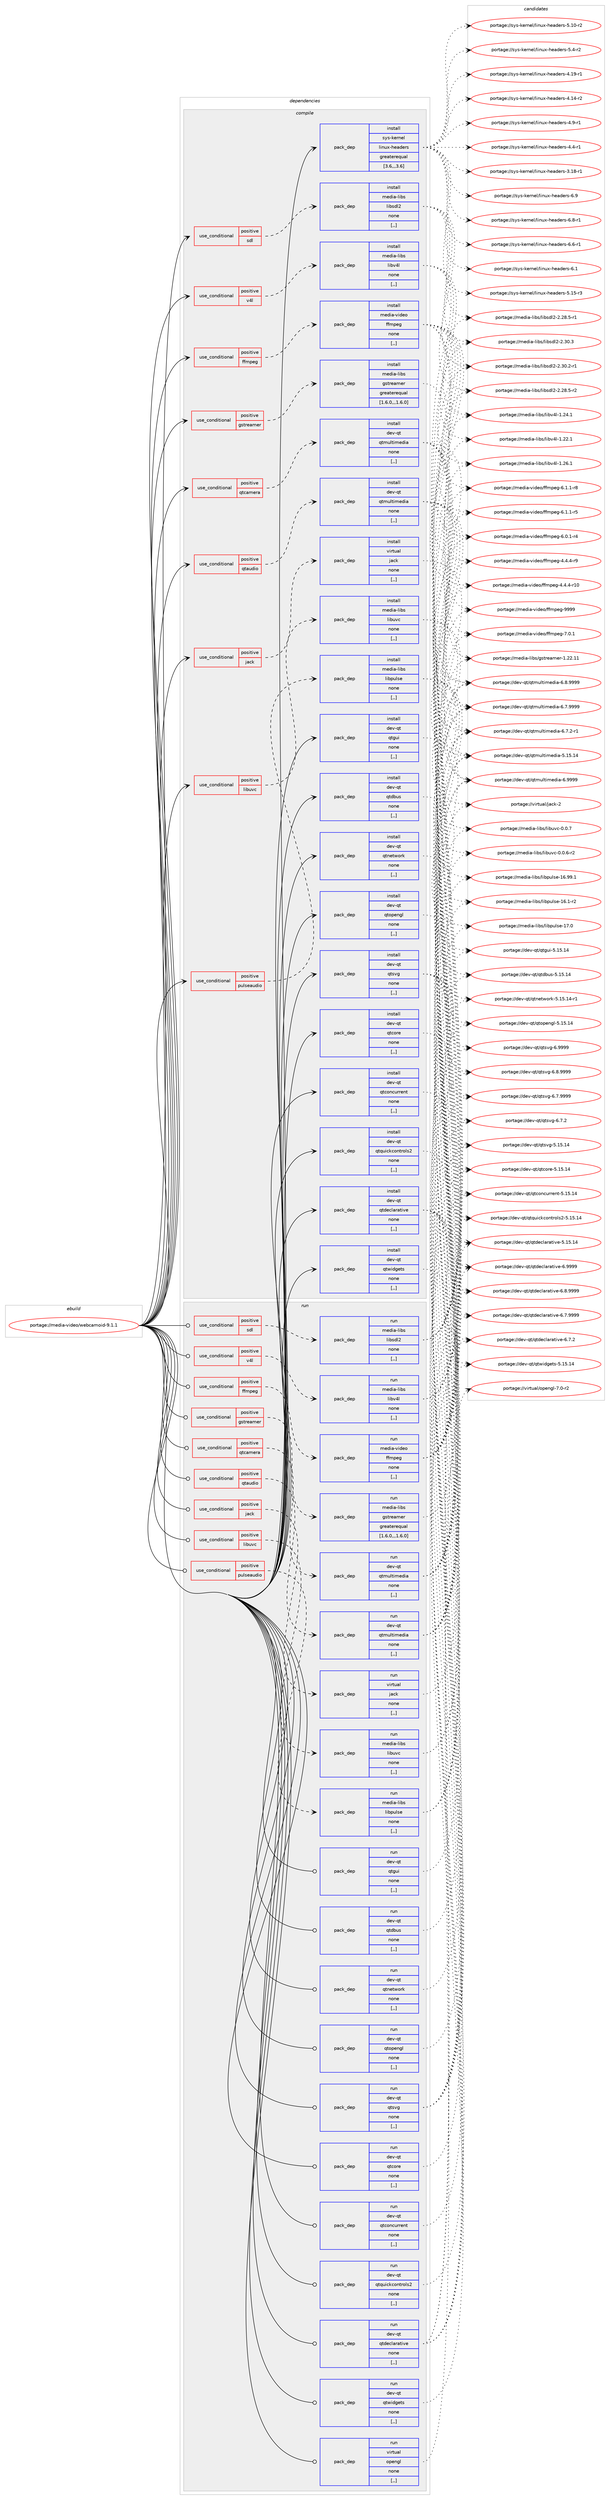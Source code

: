 digraph prolog {

# *************
# Graph options
# *************

newrank=true;
concentrate=true;
compound=true;
graph [rankdir=LR,fontname=Helvetica,fontsize=10,ranksep=1.5];#, ranksep=2.5, nodesep=0.2];
edge  [arrowhead=vee];
node  [fontname=Helvetica,fontsize=10];

# **********
# The ebuild
# **********

subgraph cluster_leftcol {
color=gray;
label=<<i>ebuild</i>>;
id [label="portage://media-video/webcamoid-9.1.1", color=red, width=4, href="../media-video/webcamoid-9.1.1.svg"];
}

# ****************
# The dependencies
# ****************

subgraph cluster_midcol {
color=gray;
label=<<i>dependencies</i>>;
subgraph cluster_compile {
fillcolor="#eeeeee";
style=filled;
label=<<i>compile</i>>;
subgraph cond86423 {
dependency335788 [label=<<TABLE BORDER="0" CELLBORDER="1" CELLSPACING="0" CELLPADDING="4"><TR><TD ROWSPAN="3" CELLPADDING="10">use_conditional</TD></TR><TR><TD>positive</TD></TR><TR><TD>ffmpeg</TD></TR></TABLE>>, shape=none, color=red];
subgraph pack246821 {
dependency335789 [label=<<TABLE BORDER="0" CELLBORDER="1" CELLSPACING="0" CELLPADDING="4" WIDTH="220"><TR><TD ROWSPAN="6" CELLPADDING="30">pack_dep</TD></TR><TR><TD WIDTH="110">install</TD></TR><TR><TD>media-video</TD></TR><TR><TD>ffmpeg</TD></TR><TR><TD>none</TD></TR><TR><TD>[,,]</TD></TR></TABLE>>, shape=none, color=blue];
}
dependency335788:e -> dependency335789:w [weight=20,style="dashed",arrowhead="vee"];
}
id:e -> dependency335788:w [weight=20,style="solid",arrowhead="vee"];
subgraph cond86424 {
dependency335790 [label=<<TABLE BORDER="0" CELLBORDER="1" CELLSPACING="0" CELLPADDING="4"><TR><TD ROWSPAN="3" CELLPADDING="10">use_conditional</TD></TR><TR><TD>positive</TD></TR><TR><TD>gstreamer</TD></TR></TABLE>>, shape=none, color=red];
subgraph pack246822 {
dependency335791 [label=<<TABLE BORDER="0" CELLBORDER="1" CELLSPACING="0" CELLPADDING="4" WIDTH="220"><TR><TD ROWSPAN="6" CELLPADDING="30">pack_dep</TD></TR><TR><TD WIDTH="110">install</TD></TR><TR><TD>media-libs</TD></TR><TR><TD>gstreamer</TD></TR><TR><TD>greaterequal</TD></TR><TR><TD>[1.6.0,,,1.6.0]</TD></TR></TABLE>>, shape=none, color=blue];
}
dependency335790:e -> dependency335791:w [weight=20,style="dashed",arrowhead="vee"];
}
id:e -> dependency335790:w [weight=20,style="solid",arrowhead="vee"];
subgraph cond86425 {
dependency335792 [label=<<TABLE BORDER="0" CELLBORDER="1" CELLSPACING="0" CELLPADDING="4"><TR><TD ROWSPAN="3" CELLPADDING="10">use_conditional</TD></TR><TR><TD>positive</TD></TR><TR><TD>jack</TD></TR></TABLE>>, shape=none, color=red];
subgraph pack246823 {
dependency335793 [label=<<TABLE BORDER="0" CELLBORDER="1" CELLSPACING="0" CELLPADDING="4" WIDTH="220"><TR><TD ROWSPAN="6" CELLPADDING="30">pack_dep</TD></TR><TR><TD WIDTH="110">install</TD></TR><TR><TD>virtual</TD></TR><TR><TD>jack</TD></TR><TR><TD>none</TD></TR><TR><TD>[,,]</TD></TR></TABLE>>, shape=none, color=blue];
}
dependency335792:e -> dependency335793:w [weight=20,style="dashed",arrowhead="vee"];
}
id:e -> dependency335792:w [weight=20,style="solid",arrowhead="vee"];
subgraph cond86426 {
dependency335794 [label=<<TABLE BORDER="0" CELLBORDER="1" CELLSPACING="0" CELLPADDING="4"><TR><TD ROWSPAN="3" CELLPADDING="10">use_conditional</TD></TR><TR><TD>positive</TD></TR><TR><TD>libuvc</TD></TR></TABLE>>, shape=none, color=red];
subgraph pack246824 {
dependency335795 [label=<<TABLE BORDER="0" CELLBORDER="1" CELLSPACING="0" CELLPADDING="4" WIDTH="220"><TR><TD ROWSPAN="6" CELLPADDING="30">pack_dep</TD></TR><TR><TD WIDTH="110">install</TD></TR><TR><TD>media-libs</TD></TR><TR><TD>libuvc</TD></TR><TR><TD>none</TD></TR><TR><TD>[,,]</TD></TR></TABLE>>, shape=none, color=blue];
}
dependency335794:e -> dependency335795:w [weight=20,style="dashed",arrowhead="vee"];
}
id:e -> dependency335794:w [weight=20,style="solid",arrowhead="vee"];
subgraph cond86427 {
dependency335796 [label=<<TABLE BORDER="0" CELLBORDER="1" CELLSPACING="0" CELLPADDING="4"><TR><TD ROWSPAN="3" CELLPADDING="10">use_conditional</TD></TR><TR><TD>positive</TD></TR><TR><TD>pulseaudio</TD></TR></TABLE>>, shape=none, color=red];
subgraph pack246825 {
dependency335797 [label=<<TABLE BORDER="0" CELLBORDER="1" CELLSPACING="0" CELLPADDING="4" WIDTH="220"><TR><TD ROWSPAN="6" CELLPADDING="30">pack_dep</TD></TR><TR><TD WIDTH="110">install</TD></TR><TR><TD>media-libs</TD></TR><TR><TD>libpulse</TD></TR><TR><TD>none</TD></TR><TR><TD>[,,]</TD></TR></TABLE>>, shape=none, color=blue];
}
dependency335796:e -> dependency335797:w [weight=20,style="dashed",arrowhead="vee"];
}
id:e -> dependency335796:w [weight=20,style="solid",arrowhead="vee"];
subgraph cond86428 {
dependency335798 [label=<<TABLE BORDER="0" CELLBORDER="1" CELLSPACING="0" CELLPADDING="4"><TR><TD ROWSPAN="3" CELLPADDING="10">use_conditional</TD></TR><TR><TD>positive</TD></TR><TR><TD>qtaudio</TD></TR></TABLE>>, shape=none, color=red];
subgraph pack246826 {
dependency335799 [label=<<TABLE BORDER="0" CELLBORDER="1" CELLSPACING="0" CELLPADDING="4" WIDTH="220"><TR><TD ROWSPAN="6" CELLPADDING="30">pack_dep</TD></TR><TR><TD WIDTH="110">install</TD></TR><TR><TD>dev-qt</TD></TR><TR><TD>qtmultimedia</TD></TR><TR><TD>none</TD></TR><TR><TD>[,,]</TD></TR></TABLE>>, shape=none, color=blue];
}
dependency335798:e -> dependency335799:w [weight=20,style="dashed",arrowhead="vee"];
}
id:e -> dependency335798:w [weight=20,style="solid",arrowhead="vee"];
subgraph cond86429 {
dependency335800 [label=<<TABLE BORDER="0" CELLBORDER="1" CELLSPACING="0" CELLPADDING="4"><TR><TD ROWSPAN="3" CELLPADDING="10">use_conditional</TD></TR><TR><TD>positive</TD></TR><TR><TD>qtcamera</TD></TR></TABLE>>, shape=none, color=red];
subgraph pack246827 {
dependency335801 [label=<<TABLE BORDER="0" CELLBORDER="1" CELLSPACING="0" CELLPADDING="4" WIDTH="220"><TR><TD ROWSPAN="6" CELLPADDING="30">pack_dep</TD></TR><TR><TD WIDTH="110">install</TD></TR><TR><TD>dev-qt</TD></TR><TR><TD>qtmultimedia</TD></TR><TR><TD>none</TD></TR><TR><TD>[,,]</TD></TR></TABLE>>, shape=none, color=blue];
}
dependency335800:e -> dependency335801:w [weight=20,style="dashed",arrowhead="vee"];
}
id:e -> dependency335800:w [weight=20,style="solid",arrowhead="vee"];
subgraph cond86430 {
dependency335802 [label=<<TABLE BORDER="0" CELLBORDER="1" CELLSPACING="0" CELLPADDING="4"><TR><TD ROWSPAN="3" CELLPADDING="10">use_conditional</TD></TR><TR><TD>positive</TD></TR><TR><TD>sdl</TD></TR></TABLE>>, shape=none, color=red];
subgraph pack246828 {
dependency335803 [label=<<TABLE BORDER="0" CELLBORDER="1" CELLSPACING="0" CELLPADDING="4" WIDTH="220"><TR><TD ROWSPAN="6" CELLPADDING="30">pack_dep</TD></TR><TR><TD WIDTH="110">install</TD></TR><TR><TD>media-libs</TD></TR><TR><TD>libsdl2</TD></TR><TR><TD>none</TD></TR><TR><TD>[,,]</TD></TR></TABLE>>, shape=none, color=blue];
}
dependency335802:e -> dependency335803:w [weight=20,style="dashed",arrowhead="vee"];
}
id:e -> dependency335802:w [weight=20,style="solid",arrowhead="vee"];
subgraph cond86431 {
dependency335804 [label=<<TABLE BORDER="0" CELLBORDER="1" CELLSPACING="0" CELLPADDING="4"><TR><TD ROWSPAN="3" CELLPADDING="10">use_conditional</TD></TR><TR><TD>positive</TD></TR><TR><TD>v4l</TD></TR></TABLE>>, shape=none, color=red];
subgraph pack246829 {
dependency335805 [label=<<TABLE BORDER="0" CELLBORDER="1" CELLSPACING="0" CELLPADDING="4" WIDTH="220"><TR><TD ROWSPAN="6" CELLPADDING="30">pack_dep</TD></TR><TR><TD WIDTH="110">install</TD></TR><TR><TD>media-libs</TD></TR><TR><TD>libv4l</TD></TR><TR><TD>none</TD></TR><TR><TD>[,,]</TD></TR></TABLE>>, shape=none, color=blue];
}
dependency335804:e -> dependency335805:w [weight=20,style="dashed",arrowhead="vee"];
}
id:e -> dependency335804:w [weight=20,style="solid",arrowhead="vee"];
subgraph pack246830 {
dependency335806 [label=<<TABLE BORDER="0" CELLBORDER="1" CELLSPACING="0" CELLPADDING="4" WIDTH="220"><TR><TD ROWSPAN="6" CELLPADDING="30">pack_dep</TD></TR><TR><TD WIDTH="110">install</TD></TR><TR><TD>dev-qt</TD></TR><TR><TD>qtconcurrent</TD></TR><TR><TD>none</TD></TR><TR><TD>[,,]</TD></TR></TABLE>>, shape=none, color=blue];
}
id:e -> dependency335806:w [weight=20,style="solid",arrowhead="vee"];
subgraph pack246831 {
dependency335807 [label=<<TABLE BORDER="0" CELLBORDER="1" CELLSPACING="0" CELLPADDING="4" WIDTH="220"><TR><TD ROWSPAN="6" CELLPADDING="30">pack_dep</TD></TR><TR><TD WIDTH="110">install</TD></TR><TR><TD>dev-qt</TD></TR><TR><TD>qtcore</TD></TR><TR><TD>none</TD></TR><TR><TD>[,,]</TD></TR></TABLE>>, shape=none, color=blue];
}
id:e -> dependency335807:w [weight=20,style="solid",arrowhead="vee"];
subgraph pack246832 {
dependency335808 [label=<<TABLE BORDER="0" CELLBORDER="1" CELLSPACING="0" CELLPADDING="4" WIDTH="220"><TR><TD ROWSPAN="6" CELLPADDING="30">pack_dep</TD></TR><TR><TD WIDTH="110">install</TD></TR><TR><TD>dev-qt</TD></TR><TR><TD>qtdbus</TD></TR><TR><TD>none</TD></TR><TR><TD>[,,]</TD></TR></TABLE>>, shape=none, color=blue];
}
id:e -> dependency335808:w [weight=20,style="solid",arrowhead="vee"];
subgraph pack246833 {
dependency335809 [label=<<TABLE BORDER="0" CELLBORDER="1" CELLSPACING="0" CELLPADDING="4" WIDTH="220"><TR><TD ROWSPAN="6" CELLPADDING="30">pack_dep</TD></TR><TR><TD WIDTH="110">install</TD></TR><TR><TD>dev-qt</TD></TR><TR><TD>qtdeclarative</TD></TR><TR><TD>none</TD></TR><TR><TD>[,,]</TD></TR></TABLE>>, shape=none, color=blue];
}
id:e -> dependency335809:w [weight=20,style="solid",arrowhead="vee"];
subgraph pack246834 {
dependency335810 [label=<<TABLE BORDER="0" CELLBORDER="1" CELLSPACING="0" CELLPADDING="4" WIDTH="220"><TR><TD ROWSPAN="6" CELLPADDING="30">pack_dep</TD></TR><TR><TD WIDTH="110">install</TD></TR><TR><TD>dev-qt</TD></TR><TR><TD>qtgui</TD></TR><TR><TD>none</TD></TR><TR><TD>[,,]</TD></TR></TABLE>>, shape=none, color=blue];
}
id:e -> dependency335810:w [weight=20,style="solid",arrowhead="vee"];
subgraph pack246835 {
dependency335811 [label=<<TABLE BORDER="0" CELLBORDER="1" CELLSPACING="0" CELLPADDING="4" WIDTH="220"><TR><TD ROWSPAN="6" CELLPADDING="30">pack_dep</TD></TR><TR><TD WIDTH="110">install</TD></TR><TR><TD>dev-qt</TD></TR><TR><TD>qtnetwork</TD></TR><TR><TD>none</TD></TR><TR><TD>[,,]</TD></TR></TABLE>>, shape=none, color=blue];
}
id:e -> dependency335811:w [weight=20,style="solid",arrowhead="vee"];
subgraph pack246836 {
dependency335812 [label=<<TABLE BORDER="0" CELLBORDER="1" CELLSPACING="0" CELLPADDING="4" WIDTH="220"><TR><TD ROWSPAN="6" CELLPADDING="30">pack_dep</TD></TR><TR><TD WIDTH="110">install</TD></TR><TR><TD>dev-qt</TD></TR><TR><TD>qtopengl</TD></TR><TR><TD>none</TD></TR><TR><TD>[,,]</TD></TR></TABLE>>, shape=none, color=blue];
}
id:e -> dependency335812:w [weight=20,style="solid",arrowhead="vee"];
subgraph pack246837 {
dependency335813 [label=<<TABLE BORDER="0" CELLBORDER="1" CELLSPACING="0" CELLPADDING="4" WIDTH="220"><TR><TD ROWSPAN="6" CELLPADDING="30">pack_dep</TD></TR><TR><TD WIDTH="110">install</TD></TR><TR><TD>dev-qt</TD></TR><TR><TD>qtquickcontrols2</TD></TR><TR><TD>none</TD></TR><TR><TD>[,,]</TD></TR></TABLE>>, shape=none, color=blue];
}
id:e -> dependency335813:w [weight=20,style="solid",arrowhead="vee"];
subgraph pack246838 {
dependency335814 [label=<<TABLE BORDER="0" CELLBORDER="1" CELLSPACING="0" CELLPADDING="4" WIDTH="220"><TR><TD ROWSPAN="6" CELLPADDING="30">pack_dep</TD></TR><TR><TD WIDTH="110">install</TD></TR><TR><TD>dev-qt</TD></TR><TR><TD>qtsvg</TD></TR><TR><TD>none</TD></TR><TR><TD>[,,]</TD></TR></TABLE>>, shape=none, color=blue];
}
id:e -> dependency335814:w [weight=20,style="solid",arrowhead="vee"];
subgraph pack246839 {
dependency335815 [label=<<TABLE BORDER="0" CELLBORDER="1" CELLSPACING="0" CELLPADDING="4" WIDTH="220"><TR><TD ROWSPAN="6" CELLPADDING="30">pack_dep</TD></TR><TR><TD WIDTH="110">install</TD></TR><TR><TD>dev-qt</TD></TR><TR><TD>qtwidgets</TD></TR><TR><TD>none</TD></TR><TR><TD>[,,]</TD></TR></TABLE>>, shape=none, color=blue];
}
id:e -> dependency335815:w [weight=20,style="solid",arrowhead="vee"];
subgraph pack246840 {
dependency335816 [label=<<TABLE BORDER="0" CELLBORDER="1" CELLSPACING="0" CELLPADDING="4" WIDTH="220"><TR><TD ROWSPAN="6" CELLPADDING="30">pack_dep</TD></TR><TR><TD WIDTH="110">install</TD></TR><TR><TD>sys-kernel</TD></TR><TR><TD>linux-headers</TD></TR><TR><TD>greaterequal</TD></TR><TR><TD>[3.6,,,3.6]</TD></TR></TABLE>>, shape=none, color=blue];
}
id:e -> dependency335816:w [weight=20,style="solid",arrowhead="vee"];
}
subgraph cluster_compileandrun {
fillcolor="#eeeeee";
style=filled;
label=<<i>compile and run</i>>;
}
subgraph cluster_run {
fillcolor="#eeeeee";
style=filled;
label=<<i>run</i>>;
subgraph cond86432 {
dependency335817 [label=<<TABLE BORDER="0" CELLBORDER="1" CELLSPACING="0" CELLPADDING="4"><TR><TD ROWSPAN="3" CELLPADDING="10">use_conditional</TD></TR><TR><TD>positive</TD></TR><TR><TD>ffmpeg</TD></TR></TABLE>>, shape=none, color=red];
subgraph pack246841 {
dependency335818 [label=<<TABLE BORDER="0" CELLBORDER="1" CELLSPACING="0" CELLPADDING="4" WIDTH="220"><TR><TD ROWSPAN="6" CELLPADDING="30">pack_dep</TD></TR><TR><TD WIDTH="110">run</TD></TR><TR><TD>media-video</TD></TR><TR><TD>ffmpeg</TD></TR><TR><TD>none</TD></TR><TR><TD>[,,]</TD></TR></TABLE>>, shape=none, color=blue];
}
dependency335817:e -> dependency335818:w [weight=20,style="dashed",arrowhead="vee"];
}
id:e -> dependency335817:w [weight=20,style="solid",arrowhead="odot"];
subgraph cond86433 {
dependency335819 [label=<<TABLE BORDER="0" CELLBORDER="1" CELLSPACING="0" CELLPADDING="4"><TR><TD ROWSPAN="3" CELLPADDING="10">use_conditional</TD></TR><TR><TD>positive</TD></TR><TR><TD>gstreamer</TD></TR></TABLE>>, shape=none, color=red];
subgraph pack246842 {
dependency335820 [label=<<TABLE BORDER="0" CELLBORDER="1" CELLSPACING="0" CELLPADDING="4" WIDTH="220"><TR><TD ROWSPAN="6" CELLPADDING="30">pack_dep</TD></TR><TR><TD WIDTH="110">run</TD></TR><TR><TD>media-libs</TD></TR><TR><TD>gstreamer</TD></TR><TR><TD>greaterequal</TD></TR><TR><TD>[1.6.0,,,1.6.0]</TD></TR></TABLE>>, shape=none, color=blue];
}
dependency335819:e -> dependency335820:w [weight=20,style="dashed",arrowhead="vee"];
}
id:e -> dependency335819:w [weight=20,style="solid",arrowhead="odot"];
subgraph cond86434 {
dependency335821 [label=<<TABLE BORDER="0" CELLBORDER="1" CELLSPACING="0" CELLPADDING="4"><TR><TD ROWSPAN="3" CELLPADDING="10">use_conditional</TD></TR><TR><TD>positive</TD></TR><TR><TD>jack</TD></TR></TABLE>>, shape=none, color=red];
subgraph pack246843 {
dependency335822 [label=<<TABLE BORDER="0" CELLBORDER="1" CELLSPACING="0" CELLPADDING="4" WIDTH="220"><TR><TD ROWSPAN="6" CELLPADDING="30">pack_dep</TD></TR><TR><TD WIDTH="110">run</TD></TR><TR><TD>virtual</TD></TR><TR><TD>jack</TD></TR><TR><TD>none</TD></TR><TR><TD>[,,]</TD></TR></TABLE>>, shape=none, color=blue];
}
dependency335821:e -> dependency335822:w [weight=20,style="dashed",arrowhead="vee"];
}
id:e -> dependency335821:w [weight=20,style="solid",arrowhead="odot"];
subgraph cond86435 {
dependency335823 [label=<<TABLE BORDER="0" CELLBORDER="1" CELLSPACING="0" CELLPADDING="4"><TR><TD ROWSPAN="3" CELLPADDING="10">use_conditional</TD></TR><TR><TD>positive</TD></TR><TR><TD>libuvc</TD></TR></TABLE>>, shape=none, color=red];
subgraph pack246844 {
dependency335824 [label=<<TABLE BORDER="0" CELLBORDER="1" CELLSPACING="0" CELLPADDING="4" WIDTH="220"><TR><TD ROWSPAN="6" CELLPADDING="30">pack_dep</TD></TR><TR><TD WIDTH="110">run</TD></TR><TR><TD>media-libs</TD></TR><TR><TD>libuvc</TD></TR><TR><TD>none</TD></TR><TR><TD>[,,]</TD></TR></TABLE>>, shape=none, color=blue];
}
dependency335823:e -> dependency335824:w [weight=20,style="dashed",arrowhead="vee"];
}
id:e -> dependency335823:w [weight=20,style="solid",arrowhead="odot"];
subgraph cond86436 {
dependency335825 [label=<<TABLE BORDER="0" CELLBORDER="1" CELLSPACING="0" CELLPADDING="4"><TR><TD ROWSPAN="3" CELLPADDING="10">use_conditional</TD></TR><TR><TD>positive</TD></TR><TR><TD>pulseaudio</TD></TR></TABLE>>, shape=none, color=red];
subgraph pack246845 {
dependency335826 [label=<<TABLE BORDER="0" CELLBORDER="1" CELLSPACING="0" CELLPADDING="4" WIDTH="220"><TR><TD ROWSPAN="6" CELLPADDING="30">pack_dep</TD></TR><TR><TD WIDTH="110">run</TD></TR><TR><TD>media-libs</TD></TR><TR><TD>libpulse</TD></TR><TR><TD>none</TD></TR><TR><TD>[,,]</TD></TR></TABLE>>, shape=none, color=blue];
}
dependency335825:e -> dependency335826:w [weight=20,style="dashed",arrowhead="vee"];
}
id:e -> dependency335825:w [weight=20,style="solid",arrowhead="odot"];
subgraph cond86437 {
dependency335827 [label=<<TABLE BORDER="0" CELLBORDER="1" CELLSPACING="0" CELLPADDING="4"><TR><TD ROWSPAN="3" CELLPADDING="10">use_conditional</TD></TR><TR><TD>positive</TD></TR><TR><TD>qtaudio</TD></TR></TABLE>>, shape=none, color=red];
subgraph pack246846 {
dependency335828 [label=<<TABLE BORDER="0" CELLBORDER="1" CELLSPACING="0" CELLPADDING="4" WIDTH="220"><TR><TD ROWSPAN="6" CELLPADDING="30">pack_dep</TD></TR><TR><TD WIDTH="110">run</TD></TR><TR><TD>dev-qt</TD></TR><TR><TD>qtmultimedia</TD></TR><TR><TD>none</TD></TR><TR><TD>[,,]</TD></TR></TABLE>>, shape=none, color=blue];
}
dependency335827:e -> dependency335828:w [weight=20,style="dashed",arrowhead="vee"];
}
id:e -> dependency335827:w [weight=20,style="solid",arrowhead="odot"];
subgraph cond86438 {
dependency335829 [label=<<TABLE BORDER="0" CELLBORDER="1" CELLSPACING="0" CELLPADDING="4"><TR><TD ROWSPAN="3" CELLPADDING="10">use_conditional</TD></TR><TR><TD>positive</TD></TR><TR><TD>qtcamera</TD></TR></TABLE>>, shape=none, color=red];
subgraph pack246847 {
dependency335830 [label=<<TABLE BORDER="0" CELLBORDER="1" CELLSPACING="0" CELLPADDING="4" WIDTH="220"><TR><TD ROWSPAN="6" CELLPADDING="30">pack_dep</TD></TR><TR><TD WIDTH="110">run</TD></TR><TR><TD>dev-qt</TD></TR><TR><TD>qtmultimedia</TD></TR><TR><TD>none</TD></TR><TR><TD>[,,]</TD></TR></TABLE>>, shape=none, color=blue];
}
dependency335829:e -> dependency335830:w [weight=20,style="dashed",arrowhead="vee"];
}
id:e -> dependency335829:w [weight=20,style="solid",arrowhead="odot"];
subgraph cond86439 {
dependency335831 [label=<<TABLE BORDER="0" CELLBORDER="1" CELLSPACING="0" CELLPADDING="4"><TR><TD ROWSPAN="3" CELLPADDING="10">use_conditional</TD></TR><TR><TD>positive</TD></TR><TR><TD>sdl</TD></TR></TABLE>>, shape=none, color=red];
subgraph pack246848 {
dependency335832 [label=<<TABLE BORDER="0" CELLBORDER="1" CELLSPACING="0" CELLPADDING="4" WIDTH="220"><TR><TD ROWSPAN="6" CELLPADDING="30">pack_dep</TD></TR><TR><TD WIDTH="110">run</TD></TR><TR><TD>media-libs</TD></TR><TR><TD>libsdl2</TD></TR><TR><TD>none</TD></TR><TR><TD>[,,]</TD></TR></TABLE>>, shape=none, color=blue];
}
dependency335831:e -> dependency335832:w [weight=20,style="dashed",arrowhead="vee"];
}
id:e -> dependency335831:w [weight=20,style="solid",arrowhead="odot"];
subgraph cond86440 {
dependency335833 [label=<<TABLE BORDER="0" CELLBORDER="1" CELLSPACING="0" CELLPADDING="4"><TR><TD ROWSPAN="3" CELLPADDING="10">use_conditional</TD></TR><TR><TD>positive</TD></TR><TR><TD>v4l</TD></TR></TABLE>>, shape=none, color=red];
subgraph pack246849 {
dependency335834 [label=<<TABLE BORDER="0" CELLBORDER="1" CELLSPACING="0" CELLPADDING="4" WIDTH="220"><TR><TD ROWSPAN="6" CELLPADDING="30">pack_dep</TD></TR><TR><TD WIDTH="110">run</TD></TR><TR><TD>media-libs</TD></TR><TR><TD>libv4l</TD></TR><TR><TD>none</TD></TR><TR><TD>[,,]</TD></TR></TABLE>>, shape=none, color=blue];
}
dependency335833:e -> dependency335834:w [weight=20,style="dashed",arrowhead="vee"];
}
id:e -> dependency335833:w [weight=20,style="solid",arrowhead="odot"];
subgraph pack246850 {
dependency335835 [label=<<TABLE BORDER="0" CELLBORDER="1" CELLSPACING="0" CELLPADDING="4" WIDTH="220"><TR><TD ROWSPAN="6" CELLPADDING="30">pack_dep</TD></TR><TR><TD WIDTH="110">run</TD></TR><TR><TD>dev-qt</TD></TR><TR><TD>qtconcurrent</TD></TR><TR><TD>none</TD></TR><TR><TD>[,,]</TD></TR></TABLE>>, shape=none, color=blue];
}
id:e -> dependency335835:w [weight=20,style="solid",arrowhead="odot"];
subgraph pack246851 {
dependency335836 [label=<<TABLE BORDER="0" CELLBORDER="1" CELLSPACING="0" CELLPADDING="4" WIDTH="220"><TR><TD ROWSPAN="6" CELLPADDING="30">pack_dep</TD></TR><TR><TD WIDTH="110">run</TD></TR><TR><TD>dev-qt</TD></TR><TR><TD>qtcore</TD></TR><TR><TD>none</TD></TR><TR><TD>[,,]</TD></TR></TABLE>>, shape=none, color=blue];
}
id:e -> dependency335836:w [weight=20,style="solid",arrowhead="odot"];
subgraph pack246852 {
dependency335837 [label=<<TABLE BORDER="0" CELLBORDER="1" CELLSPACING="0" CELLPADDING="4" WIDTH="220"><TR><TD ROWSPAN="6" CELLPADDING="30">pack_dep</TD></TR><TR><TD WIDTH="110">run</TD></TR><TR><TD>dev-qt</TD></TR><TR><TD>qtdbus</TD></TR><TR><TD>none</TD></TR><TR><TD>[,,]</TD></TR></TABLE>>, shape=none, color=blue];
}
id:e -> dependency335837:w [weight=20,style="solid",arrowhead="odot"];
subgraph pack246853 {
dependency335838 [label=<<TABLE BORDER="0" CELLBORDER="1" CELLSPACING="0" CELLPADDING="4" WIDTH="220"><TR><TD ROWSPAN="6" CELLPADDING="30">pack_dep</TD></TR><TR><TD WIDTH="110">run</TD></TR><TR><TD>dev-qt</TD></TR><TR><TD>qtdeclarative</TD></TR><TR><TD>none</TD></TR><TR><TD>[,,]</TD></TR></TABLE>>, shape=none, color=blue];
}
id:e -> dependency335838:w [weight=20,style="solid",arrowhead="odot"];
subgraph pack246854 {
dependency335839 [label=<<TABLE BORDER="0" CELLBORDER="1" CELLSPACING="0" CELLPADDING="4" WIDTH="220"><TR><TD ROWSPAN="6" CELLPADDING="30">pack_dep</TD></TR><TR><TD WIDTH="110">run</TD></TR><TR><TD>dev-qt</TD></TR><TR><TD>qtgui</TD></TR><TR><TD>none</TD></TR><TR><TD>[,,]</TD></TR></TABLE>>, shape=none, color=blue];
}
id:e -> dependency335839:w [weight=20,style="solid",arrowhead="odot"];
subgraph pack246855 {
dependency335840 [label=<<TABLE BORDER="0" CELLBORDER="1" CELLSPACING="0" CELLPADDING="4" WIDTH="220"><TR><TD ROWSPAN="6" CELLPADDING="30">pack_dep</TD></TR><TR><TD WIDTH="110">run</TD></TR><TR><TD>dev-qt</TD></TR><TR><TD>qtnetwork</TD></TR><TR><TD>none</TD></TR><TR><TD>[,,]</TD></TR></TABLE>>, shape=none, color=blue];
}
id:e -> dependency335840:w [weight=20,style="solid",arrowhead="odot"];
subgraph pack246856 {
dependency335841 [label=<<TABLE BORDER="0" CELLBORDER="1" CELLSPACING="0" CELLPADDING="4" WIDTH="220"><TR><TD ROWSPAN="6" CELLPADDING="30">pack_dep</TD></TR><TR><TD WIDTH="110">run</TD></TR><TR><TD>dev-qt</TD></TR><TR><TD>qtopengl</TD></TR><TR><TD>none</TD></TR><TR><TD>[,,]</TD></TR></TABLE>>, shape=none, color=blue];
}
id:e -> dependency335841:w [weight=20,style="solid",arrowhead="odot"];
subgraph pack246857 {
dependency335842 [label=<<TABLE BORDER="0" CELLBORDER="1" CELLSPACING="0" CELLPADDING="4" WIDTH="220"><TR><TD ROWSPAN="6" CELLPADDING="30">pack_dep</TD></TR><TR><TD WIDTH="110">run</TD></TR><TR><TD>dev-qt</TD></TR><TR><TD>qtquickcontrols2</TD></TR><TR><TD>none</TD></TR><TR><TD>[,,]</TD></TR></TABLE>>, shape=none, color=blue];
}
id:e -> dependency335842:w [weight=20,style="solid",arrowhead="odot"];
subgraph pack246858 {
dependency335843 [label=<<TABLE BORDER="0" CELLBORDER="1" CELLSPACING="0" CELLPADDING="4" WIDTH="220"><TR><TD ROWSPAN="6" CELLPADDING="30">pack_dep</TD></TR><TR><TD WIDTH="110">run</TD></TR><TR><TD>dev-qt</TD></TR><TR><TD>qtsvg</TD></TR><TR><TD>none</TD></TR><TR><TD>[,,]</TD></TR></TABLE>>, shape=none, color=blue];
}
id:e -> dependency335843:w [weight=20,style="solid",arrowhead="odot"];
subgraph pack246859 {
dependency335844 [label=<<TABLE BORDER="0" CELLBORDER="1" CELLSPACING="0" CELLPADDING="4" WIDTH="220"><TR><TD ROWSPAN="6" CELLPADDING="30">pack_dep</TD></TR><TR><TD WIDTH="110">run</TD></TR><TR><TD>dev-qt</TD></TR><TR><TD>qtwidgets</TD></TR><TR><TD>none</TD></TR><TR><TD>[,,]</TD></TR></TABLE>>, shape=none, color=blue];
}
id:e -> dependency335844:w [weight=20,style="solid",arrowhead="odot"];
subgraph pack246860 {
dependency335845 [label=<<TABLE BORDER="0" CELLBORDER="1" CELLSPACING="0" CELLPADDING="4" WIDTH="220"><TR><TD ROWSPAN="6" CELLPADDING="30">pack_dep</TD></TR><TR><TD WIDTH="110">run</TD></TR><TR><TD>virtual</TD></TR><TR><TD>opengl</TD></TR><TR><TD>none</TD></TR><TR><TD>[,,]</TD></TR></TABLE>>, shape=none, color=blue];
}
id:e -> dependency335845:w [weight=20,style="solid",arrowhead="odot"];
}
}

# **************
# The candidates
# **************

subgraph cluster_choices {
rank=same;
color=gray;
label=<<i>candidates</i>>;

subgraph choice246821 {
color=black;
nodesep=1;
choice1091011001059745118105100101111471021021091121011034557575757 [label="portage://media-video/ffmpeg-9999", color=red, width=4,href="../media-video/ffmpeg-9999.svg"];
choice109101100105974511810510010111147102102109112101103455546484649 [label="portage://media-video/ffmpeg-7.0.1", color=red, width=4,href="../media-video/ffmpeg-7.0.1.svg"];
choice1091011001059745118105100101111471021021091121011034554464946494511456 [label="portage://media-video/ffmpeg-6.1.1-r8", color=red, width=4,href="../media-video/ffmpeg-6.1.1-r8.svg"];
choice1091011001059745118105100101111471021021091121011034554464946494511453 [label="portage://media-video/ffmpeg-6.1.1-r5", color=red, width=4,href="../media-video/ffmpeg-6.1.1-r5.svg"];
choice1091011001059745118105100101111471021021091121011034554464846494511452 [label="portage://media-video/ffmpeg-6.0.1-r4", color=red, width=4,href="../media-video/ffmpeg-6.0.1-r4.svg"];
choice1091011001059745118105100101111471021021091121011034552465246524511457 [label="portage://media-video/ffmpeg-4.4.4-r9", color=red, width=4,href="../media-video/ffmpeg-4.4.4-r9.svg"];
choice109101100105974511810510010111147102102109112101103455246524652451144948 [label="portage://media-video/ffmpeg-4.4.4-r10", color=red, width=4,href="../media-video/ffmpeg-4.4.4-r10.svg"];
dependency335789:e -> choice1091011001059745118105100101111471021021091121011034557575757:w [style=dotted,weight="100"];
dependency335789:e -> choice109101100105974511810510010111147102102109112101103455546484649:w [style=dotted,weight="100"];
dependency335789:e -> choice1091011001059745118105100101111471021021091121011034554464946494511456:w [style=dotted,weight="100"];
dependency335789:e -> choice1091011001059745118105100101111471021021091121011034554464946494511453:w [style=dotted,weight="100"];
dependency335789:e -> choice1091011001059745118105100101111471021021091121011034554464846494511452:w [style=dotted,weight="100"];
dependency335789:e -> choice1091011001059745118105100101111471021021091121011034552465246524511457:w [style=dotted,weight="100"];
dependency335789:e -> choice109101100105974511810510010111147102102109112101103455246524652451144948:w [style=dotted,weight="100"];
}
subgraph choice246822 {
color=black;
nodesep=1;
choice10910110010597451081059811547103115116114101971091011144549465050464949 [label="portage://media-libs/gstreamer-1.22.11", color=red, width=4,href="../media-libs/gstreamer-1.22.11.svg"];
dependency335791:e -> choice10910110010597451081059811547103115116114101971091011144549465050464949:w [style=dotted,weight="100"];
}
subgraph choice246823 {
color=black;
nodesep=1;
choice118105114116117971084710697991074550 [label="portage://virtual/jack-2", color=red, width=4,href="../virtual/jack-2.svg"];
dependency335793:e -> choice118105114116117971084710697991074550:w [style=dotted,weight="100"];
}
subgraph choice246824 {
color=black;
nodesep=1;
choice109101100105974510810598115471081059811711899454846484655 [label="portage://media-libs/libuvc-0.0.7", color=red, width=4,href="../media-libs/libuvc-0.0.7.svg"];
choice1091011001059745108105981154710810598117118994548464846544511450 [label="portage://media-libs/libuvc-0.0.6-r2", color=red, width=4,href="../media-libs/libuvc-0.0.6-r2.svg"];
dependency335795:e -> choice109101100105974510810598115471081059811711899454846484655:w [style=dotted,weight="100"];
dependency335795:e -> choice1091011001059745108105981154710810598117118994548464846544511450:w [style=dotted,weight="100"];
}
subgraph choice246825 {
color=black;
nodesep=1;
choice10910110010597451081059811547108105981121171081151014549554648 [label="portage://media-libs/libpulse-17.0", color=red, width=4,href="../media-libs/libpulse-17.0.svg"];
choice10910110010597451081059811547108105981121171081151014549544657574649 [label="portage://media-libs/libpulse-16.99.1", color=red, width=4,href="../media-libs/libpulse-16.99.1.svg"];
choice109101100105974510810598115471081059811211710811510145495446494511450 [label="portage://media-libs/libpulse-16.1-r2", color=red, width=4,href="../media-libs/libpulse-16.1-r2.svg"];
dependency335797:e -> choice10910110010597451081059811547108105981121171081151014549554648:w [style=dotted,weight="100"];
dependency335797:e -> choice10910110010597451081059811547108105981121171081151014549544657574649:w [style=dotted,weight="100"];
dependency335797:e -> choice109101100105974510810598115471081059811211710811510145495446494511450:w [style=dotted,weight="100"];
}
subgraph choice246826 {
color=black;
nodesep=1;
choice10010111845113116471131161091171081161051091011001059745544657575757 [label="portage://dev-qt/qtmultimedia-6.9999", color=red, width=4,href="../dev-qt/qtmultimedia-6.9999.svg"];
choice100101118451131164711311610911710811610510910110010597455446564657575757 [label="portage://dev-qt/qtmultimedia-6.8.9999", color=red, width=4,href="../dev-qt/qtmultimedia-6.8.9999.svg"];
choice100101118451131164711311610911710811610510910110010597455446554657575757 [label="portage://dev-qt/qtmultimedia-6.7.9999", color=red, width=4,href="../dev-qt/qtmultimedia-6.7.9999.svg"];
choice1001011184511311647113116109117108116105109101100105974554465546504511449 [label="portage://dev-qt/qtmultimedia-6.7.2-r1", color=red, width=4,href="../dev-qt/qtmultimedia-6.7.2-r1.svg"];
choice1001011184511311647113116109117108116105109101100105974553464953464952 [label="portage://dev-qt/qtmultimedia-5.15.14", color=red, width=4,href="../dev-qt/qtmultimedia-5.15.14.svg"];
dependency335799:e -> choice10010111845113116471131161091171081161051091011001059745544657575757:w [style=dotted,weight="100"];
dependency335799:e -> choice100101118451131164711311610911710811610510910110010597455446564657575757:w [style=dotted,weight="100"];
dependency335799:e -> choice100101118451131164711311610911710811610510910110010597455446554657575757:w [style=dotted,weight="100"];
dependency335799:e -> choice1001011184511311647113116109117108116105109101100105974554465546504511449:w [style=dotted,weight="100"];
dependency335799:e -> choice1001011184511311647113116109117108116105109101100105974553464953464952:w [style=dotted,weight="100"];
}
subgraph choice246827 {
color=black;
nodesep=1;
choice10010111845113116471131161091171081161051091011001059745544657575757 [label="portage://dev-qt/qtmultimedia-6.9999", color=red, width=4,href="../dev-qt/qtmultimedia-6.9999.svg"];
choice100101118451131164711311610911710811610510910110010597455446564657575757 [label="portage://dev-qt/qtmultimedia-6.8.9999", color=red, width=4,href="../dev-qt/qtmultimedia-6.8.9999.svg"];
choice100101118451131164711311610911710811610510910110010597455446554657575757 [label="portage://dev-qt/qtmultimedia-6.7.9999", color=red, width=4,href="../dev-qt/qtmultimedia-6.7.9999.svg"];
choice1001011184511311647113116109117108116105109101100105974554465546504511449 [label="portage://dev-qt/qtmultimedia-6.7.2-r1", color=red, width=4,href="../dev-qt/qtmultimedia-6.7.2-r1.svg"];
choice1001011184511311647113116109117108116105109101100105974553464953464952 [label="portage://dev-qt/qtmultimedia-5.15.14", color=red, width=4,href="../dev-qt/qtmultimedia-5.15.14.svg"];
dependency335801:e -> choice10010111845113116471131161091171081161051091011001059745544657575757:w [style=dotted,weight="100"];
dependency335801:e -> choice100101118451131164711311610911710811610510910110010597455446564657575757:w [style=dotted,weight="100"];
dependency335801:e -> choice100101118451131164711311610911710811610510910110010597455446554657575757:w [style=dotted,weight="100"];
dependency335801:e -> choice1001011184511311647113116109117108116105109101100105974554465546504511449:w [style=dotted,weight="100"];
dependency335801:e -> choice1001011184511311647113116109117108116105109101100105974553464953464952:w [style=dotted,weight="100"];
}
subgraph choice246828 {
color=black;
nodesep=1;
choice10910110010597451081059811547108105981151001085045504651484651 [label="portage://media-libs/libsdl2-2.30.3", color=red, width=4,href="../media-libs/libsdl2-2.30.3.svg"];
choice109101100105974510810598115471081059811510010850455046514846504511449 [label="portage://media-libs/libsdl2-2.30.2-r1", color=red, width=4,href="../media-libs/libsdl2-2.30.2-r1.svg"];
choice109101100105974510810598115471081059811510010850455046505646534511450 [label="portage://media-libs/libsdl2-2.28.5-r2", color=red, width=4,href="../media-libs/libsdl2-2.28.5-r2.svg"];
choice109101100105974510810598115471081059811510010850455046505646534511449 [label="portage://media-libs/libsdl2-2.28.5-r1", color=red, width=4,href="../media-libs/libsdl2-2.28.5-r1.svg"];
dependency335803:e -> choice10910110010597451081059811547108105981151001085045504651484651:w [style=dotted,weight="100"];
dependency335803:e -> choice109101100105974510810598115471081059811510010850455046514846504511449:w [style=dotted,weight="100"];
dependency335803:e -> choice109101100105974510810598115471081059811510010850455046505646534511450:w [style=dotted,weight="100"];
dependency335803:e -> choice109101100105974510810598115471081059811510010850455046505646534511449:w [style=dotted,weight="100"];
}
subgraph choice246829 {
color=black;
nodesep=1;
choice10910110010597451081059811547108105981185210845494650544649 [label="portage://media-libs/libv4l-1.26.1", color=red, width=4,href="../media-libs/libv4l-1.26.1.svg"];
choice10910110010597451081059811547108105981185210845494650524649 [label="portage://media-libs/libv4l-1.24.1", color=red, width=4,href="../media-libs/libv4l-1.24.1.svg"];
choice10910110010597451081059811547108105981185210845494650504649 [label="portage://media-libs/libv4l-1.22.1", color=red, width=4,href="../media-libs/libv4l-1.22.1.svg"];
dependency335805:e -> choice10910110010597451081059811547108105981185210845494650544649:w [style=dotted,weight="100"];
dependency335805:e -> choice10910110010597451081059811547108105981185210845494650524649:w [style=dotted,weight="100"];
dependency335805:e -> choice10910110010597451081059811547108105981185210845494650504649:w [style=dotted,weight="100"];
}
subgraph choice246830 {
color=black;
nodesep=1;
choice100101118451131164711311699111110991171141141011101164553464953464952 [label="portage://dev-qt/qtconcurrent-5.15.14", color=red, width=4,href="../dev-qt/qtconcurrent-5.15.14.svg"];
dependency335806:e -> choice100101118451131164711311699111110991171141141011101164553464953464952:w [style=dotted,weight="100"];
}
subgraph choice246831 {
color=black;
nodesep=1;
choice1001011184511311647113116991111141014553464953464952 [label="portage://dev-qt/qtcore-5.15.14", color=red, width=4,href="../dev-qt/qtcore-5.15.14.svg"];
dependency335807:e -> choice1001011184511311647113116991111141014553464953464952:w [style=dotted,weight="100"];
}
subgraph choice246832 {
color=black;
nodesep=1;
choice1001011184511311647113116100981171154553464953464952 [label="portage://dev-qt/qtdbus-5.15.14", color=red, width=4,href="../dev-qt/qtdbus-5.15.14.svg"];
dependency335808:e -> choice1001011184511311647113116100981171154553464953464952:w [style=dotted,weight="100"];
}
subgraph choice246833 {
color=black;
nodesep=1;
choice100101118451131164711311610010199108971149711610511810145544657575757 [label="portage://dev-qt/qtdeclarative-6.9999", color=red, width=4,href="../dev-qt/qtdeclarative-6.9999.svg"];
choice1001011184511311647113116100101991089711497116105118101455446564657575757 [label="portage://dev-qt/qtdeclarative-6.8.9999", color=red, width=4,href="../dev-qt/qtdeclarative-6.8.9999.svg"];
choice1001011184511311647113116100101991089711497116105118101455446554657575757 [label="portage://dev-qt/qtdeclarative-6.7.9999", color=red, width=4,href="../dev-qt/qtdeclarative-6.7.9999.svg"];
choice1001011184511311647113116100101991089711497116105118101455446554650 [label="portage://dev-qt/qtdeclarative-6.7.2", color=red, width=4,href="../dev-qt/qtdeclarative-6.7.2.svg"];
choice10010111845113116471131161001019910897114971161051181014553464953464952 [label="portage://dev-qt/qtdeclarative-5.15.14", color=red, width=4,href="../dev-qt/qtdeclarative-5.15.14.svg"];
dependency335809:e -> choice100101118451131164711311610010199108971149711610511810145544657575757:w [style=dotted,weight="100"];
dependency335809:e -> choice1001011184511311647113116100101991089711497116105118101455446564657575757:w [style=dotted,weight="100"];
dependency335809:e -> choice1001011184511311647113116100101991089711497116105118101455446554657575757:w [style=dotted,weight="100"];
dependency335809:e -> choice1001011184511311647113116100101991089711497116105118101455446554650:w [style=dotted,weight="100"];
dependency335809:e -> choice10010111845113116471131161001019910897114971161051181014553464953464952:w [style=dotted,weight="100"];
}
subgraph choice246834 {
color=black;
nodesep=1;
choice10010111845113116471131161031171054553464953464952 [label="portage://dev-qt/qtgui-5.15.14", color=red, width=4,href="../dev-qt/qtgui-5.15.14.svg"];
dependency335810:e -> choice10010111845113116471131161031171054553464953464952:w [style=dotted,weight="100"];
}
subgraph choice246835 {
color=black;
nodesep=1;
choice100101118451131164711311611010111611911111410745534649534649524511449 [label="portage://dev-qt/qtnetwork-5.15.14-r1", color=red, width=4,href="../dev-qt/qtnetwork-5.15.14-r1.svg"];
dependency335811:e -> choice100101118451131164711311611010111611911111410745534649534649524511449:w [style=dotted,weight="100"];
}
subgraph choice246836 {
color=black;
nodesep=1;
choice10010111845113116471131161111121011101031084553464953464952 [label="portage://dev-qt/qtopengl-5.15.14", color=red, width=4,href="../dev-qt/qtopengl-5.15.14.svg"];
dependency335812:e -> choice10010111845113116471131161111121011101031084553464953464952:w [style=dotted,weight="100"];
}
subgraph choice246837 {
color=black;
nodesep=1;
choice10010111845113116471131161131171059910799111110116114111108115504553464953464952 [label="portage://dev-qt/qtquickcontrols2-5.15.14", color=red, width=4,href="../dev-qt/qtquickcontrols2-5.15.14.svg"];
dependency335813:e -> choice10010111845113116471131161131171059910799111110116114111108115504553464953464952:w [style=dotted,weight="100"];
}
subgraph choice246838 {
color=black;
nodesep=1;
choice100101118451131164711311611511810345544657575757 [label="portage://dev-qt/qtsvg-6.9999", color=red, width=4,href="../dev-qt/qtsvg-6.9999.svg"];
choice1001011184511311647113116115118103455446564657575757 [label="portage://dev-qt/qtsvg-6.8.9999", color=red, width=4,href="../dev-qt/qtsvg-6.8.9999.svg"];
choice1001011184511311647113116115118103455446554657575757 [label="portage://dev-qt/qtsvg-6.7.9999", color=red, width=4,href="../dev-qt/qtsvg-6.7.9999.svg"];
choice1001011184511311647113116115118103455446554650 [label="portage://dev-qt/qtsvg-6.7.2", color=red, width=4,href="../dev-qt/qtsvg-6.7.2.svg"];
choice10010111845113116471131161151181034553464953464952 [label="portage://dev-qt/qtsvg-5.15.14", color=red, width=4,href="../dev-qt/qtsvg-5.15.14.svg"];
dependency335814:e -> choice100101118451131164711311611511810345544657575757:w [style=dotted,weight="100"];
dependency335814:e -> choice1001011184511311647113116115118103455446564657575757:w [style=dotted,weight="100"];
dependency335814:e -> choice1001011184511311647113116115118103455446554657575757:w [style=dotted,weight="100"];
dependency335814:e -> choice1001011184511311647113116115118103455446554650:w [style=dotted,weight="100"];
dependency335814:e -> choice10010111845113116471131161151181034553464953464952:w [style=dotted,weight="100"];
}
subgraph choice246839 {
color=black;
nodesep=1;
choice10010111845113116471131161191051001031011161154553464953464952 [label="portage://dev-qt/qtwidgets-5.15.14", color=red, width=4,href="../dev-qt/qtwidgets-5.15.14.svg"];
dependency335815:e -> choice10010111845113116471131161191051001031011161154553464953464952:w [style=dotted,weight="100"];
}
subgraph choice246840 {
color=black;
nodesep=1;
choice1151211154510710111411010110847108105110117120451041019710010111411545544657 [label="portage://sys-kernel/linux-headers-6.9", color=red, width=4,href="../sys-kernel/linux-headers-6.9.svg"];
choice11512111545107101114110101108471081051101171204510410197100101114115455446564511449 [label="portage://sys-kernel/linux-headers-6.8-r1", color=red, width=4,href="../sys-kernel/linux-headers-6.8-r1.svg"];
choice11512111545107101114110101108471081051101171204510410197100101114115455446544511449 [label="portage://sys-kernel/linux-headers-6.6-r1", color=red, width=4,href="../sys-kernel/linux-headers-6.6-r1.svg"];
choice1151211154510710111411010110847108105110117120451041019710010111411545544649 [label="portage://sys-kernel/linux-headers-6.1", color=red, width=4,href="../sys-kernel/linux-headers-6.1.svg"];
choice1151211154510710111411010110847108105110117120451041019710010111411545534649534511451 [label="portage://sys-kernel/linux-headers-5.15-r3", color=red, width=4,href="../sys-kernel/linux-headers-5.15-r3.svg"];
choice1151211154510710111411010110847108105110117120451041019710010111411545534649484511450 [label="portage://sys-kernel/linux-headers-5.10-r2", color=red, width=4,href="../sys-kernel/linux-headers-5.10-r2.svg"];
choice11512111545107101114110101108471081051101171204510410197100101114115455346524511450 [label="portage://sys-kernel/linux-headers-5.4-r2", color=red, width=4,href="../sys-kernel/linux-headers-5.4-r2.svg"];
choice1151211154510710111411010110847108105110117120451041019710010111411545524649574511449 [label="portage://sys-kernel/linux-headers-4.19-r1", color=red, width=4,href="../sys-kernel/linux-headers-4.19-r1.svg"];
choice1151211154510710111411010110847108105110117120451041019710010111411545524649524511450 [label="portage://sys-kernel/linux-headers-4.14-r2", color=red, width=4,href="../sys-kernel/linux-headers-4.14-r2.svg"];
choice11512111545107101114110101108471081051101171204510410197100101114115455246574511449 [label="portage://sys-kernel/linux-headers-4.9-r1", color=red, width=4,href="../sys-kernel/linux-headers-4.9-r1.svg"];
choice11512111545107101114110101108471081051101171204510410197100101114115455246524511449 [label="portage://sys-kernel/linux-headers-4.4-r1", color=red, width=4,href="../sys-kernel/linux-headers-4.4-r1.svg"];
choice1151211154510710111411010110847108105110117120451041019710010111411545514649564511449 [label="portage://sys-kernel/linux-headers-3.18-r1", color=red, width=4,href="../sys-kernel/linux-headers-3.18-r1.svg"];
dependency335816:e -> choice1151211154510710111411010110847108105110117120451041019710010111411545544657:w [style=dotted,weight="100"];
dependency335816:e -> choice11512111545107101114110101108471081051101171204510410197100101114115455446564511449:w [style=dotted,weight="100"];
dependency335816:e -> choice11512111545107101114110101108471081051101171204510410197100101114115455446544511449:w [style=dotted,weight="100"];
dependency335816:e -> choice1151211154510710111411010110847108105110117120451041019710010111411545544649:w [style=dotted,weight="100"];
dependency335816:e -> choice1151211154510710111411010110847108105110117120451041019710010111411545534649534511451:w [style=dotted,weight="100"];
dependency335816:e -> choice1151211154510710111411010110847108105110117120451041019710010111411545534649484511450:w [style=dotted,weight="100"];
dependency335816:e -> choice11512111545107101114110101108471081051101171204510410197100101114115455346524511450:w [style=dotted,weight="100"];
dependency335816:e -> choice1151211154510710111411010110847108105110117120451041019710010111411545524649574511449:w [style=dotted,weight="100"];
dependency335816:e -> choice1151211154510710111411010110847108105110117120451041019710010111411545524649524511450:w [style=dotted,weight="100"];
dependency335816:e -> choice11512111545107101114110101108471081051101171204510410197100101114115455246574511449:w [style=dotted,weight="100"];
dependency335816:e -> choice11512111545107101114110101108471081051101171204510410197100101114115455246524511449:w [style=dotted,weight="100"];
dependency335816:e -> choice1151211154510710111411010110847108105110117120451041019710010111411545514649564511449:w [style=dotted,weight="100"];
}
subgraph choice246841 {
color=black;
nodesep=1;
choice1091011001059745118105100101111471021021091121011034557575757 [label="portage://media-video/ffmpeg-9999", color=red, width=4,href="../media-video/ffmpeg-9999.svg"];
choice109101100105974511810510010111147102102109112101103455546484649 [label="portage://media-video/ffmpeg-7.0.1", color=red, width=4,href="../media-video/ffmpeg-7.0.1.svg"];
choice1091011001059745118105100101111471021021091121011034554464946494511456 [label="portage://media-video/ffmpeg-6.1.1-r8", color=red, width=4,href="../media-video/ffmpeg-6.1.1-r8.svg"];
choice1091011001059745118105100101111471021021091121011034554464946494511453 [label="portage://media-video/ffmpeg-6.1.1-r5", color=red, width=4,href="../media-video/ffmpeg-6.1.1-r5.svg"];
choice1091011001059745118105100101111471021021091121011034554464846494511452 [label="portage://media-video/ffmpeg-6.0.1-r4", color=red, width=4,href="../media-video/ffmpeg-6.0.1-r4.svg"];
choice1091011001059745118105100101111471021021091121011034552465246524511457 [label="portage://media-video/ffmpeg-4.4.4-r9", color=red, width=4,href="../media-video/ffmpeg-4.4.4-r9.svg"];
choice109101100105974511810510010111147102102109112101103455246524652451144948 [label="portage://media-video/ffmpeg-4.4.4-r10", color=red, width=4,href="../media-video/ffmpeg-4.4.4-r10.svg"];
dependency335818:e -> choice1091011001059745118105100101111471021021091121011034557575757:w [style=dotted,weight="100"];
dependency335818:e -> choice109101100105974511810510010111147102102109112101103455546484649:w [style=dotted,weight="100"];
dependency335818:e -> choice1091011001059745118105100101111471021021091121011034554464946494511456:w [style=dotted,weight="100"];
dependency335818:e -> choice1091011001059745118105100101111471021021091121011034554464946494511453:w [style=dotted,weight="100"];
dependency335818:e -> choice1091011001059745118105100101111471021021091121011034554464846494511452:w [style=dotted,weight="100"];
dependency335818:e -> choice1091011001059745118105100101111471021021091121011034552465246524511457:w [style=dotted,weight="100"];
dependency335818:e -> choice109101100105974511810510010111147102102109112101103455246524652451144948:w [style=dotted,weight="100"];
}
subgraph choice246842 {
color=black;
nodesep=1;
choice10910110010597451081059811547103115116114101971091011144549465050464949 [label="portage://media-libs/gstreamer-1.22.11", color=red, width=4,href="../media-libs/gstreamer-1.22.11.svg"];
dependency335820:e -> choice10910110010597451081059811547103115116114101971091011144549465050464949:w [style=dotted,weight="100"];
}
subgraph choice246843 {
color=black;
nodesep=1;
choice118105114116117971084710697991074550 [label="portage://virtual/jack-2", color=red, width=4,href="../virtual/jack-2.svg"];
dependency335822:e -> choice118105114116117971084710697991074550:w [style=dotted,weight="100"];
}
subgraph choice246844 {
color=black;
nodesep=1;
choice109101100105974510810598115471081059811711899454846484655 [label="portage://media-libs/libuvc-0.0.7", color=red, width=4,href="../media-libs/libuvc-0.0.7.svg"];
choice1091011001059745108105981154710810598117118994548464846544511450 [label="portage://media-libs/libuvc-0.0.6-r2", color=red, width=4,href="../media-libs/libuvc-0.0.6-r2.svg"];
dependency335824:e -> choice109101100105974510810598115471081059811711899454846484655:w [style=dotted,weight="100"];
dependency335824:e -> choice1091011001059745108105981154710810598117118994548464846544511450:w [style=dotted,weight="100"];
}
subgraph choice246845 {
color=black;
nodesep=1;
choice10910110010597451081059811547108105981121171081151014549554648 [label="portage://media-libs/libpulse-17.0", color=red, width=4,href="../media-libs/libpulse-17.0.svg"];
choice10910110010597451081059811547108105981121171081151014549544657574649 [label="portage://media-libs/libpulse-16.99.1", color=red, width=4,href="../media-libs/libpulse-16.99.1.svg"];
choice109101100105974510810598115471081059811211710811510145495446494511450 [label="portage://media-libs/libpulse-16.1-r2", color=red, width=4,href="../media-libs/libpulse-16.1-r2.svg"];
dependency335826:e -> choice10910110010597451081059811547108105981121171081151014549554648:w [style=dotted,weight="100"];
dependency335826:e -> choice10910110010597451081059811547108105981121171081151014549544657574649:w [style=dotted,weight="100"];
dependency335826:e -> choice109101100105974510810598115471081059811211710811510145495446494511450:w [style=dotted,weight="100"];
}
subgraph choice246846 {
color=black;
nodesep=1;
choice10010111845113116471131161091171081161051091011001059745544657575757 [label="portage://dev-qt/qtmultimedia-6.9999", color=red, width=4,href="../dev-qt/qtmultimedia-6.9999.svg"];
choice100101118451131164711311610911710811610510910110010597455446564657575757 [label="portage://dev-qt/qtmultimedia-6.8.9999", color=red, width=4,href="../dev-qt/qtmultimedia-6.8.9999.svg"];
choice100101118451131164711311610911710811610510910110010597455446554657575757 [label="portage://dev-qt/qtmultimedia-6.7.9999", color=red, width=4,href="../dev-qt/qtmultimedia-6.7.9999.svg"];
choice1001011184511311647113116109117108116105109101100105974554465546504511449 [label="portage://dev-qt/qtmultimedia-6.7.2-r1", color=red, width=4,href="../dev-qt/qtmultimedia-6.7.2-r1.svg"];
choice1001011184511311647113116109117108116105109101100105974553464953464952 [label="portage://dev-qt/qtmultimedia-5.15.14", color=red, width=4,href="../dev-qt/qtmultimedia-5.15.14.svg"];
dependency335828:e -> choice10010111845113116471131161091171081161051091011001059745544657575757:w [style=dotted,weight="100"];
dependency335828:e -> choice100101118451131164711311610911710811610510910110010597455446564657575757:w [style=dotted,weight="100"];
dependency335828:e -> choice100101118451131164711311610911710811610510910110010597455446554657575757:w [style=dotted,weight="100"];
dependency335828:e -> choice1001011184511311647113116109117108116105109101100105974554465546504511449:w [style=dotted,weight="100"];
dependency335828:e -> choice1001011184511311647113116109117108116105109101100105974553464953464952:w [style=dotted,weight="100"];
}
subgraph choice246847 {
color=black;
nodesep=1;
choice10010111845113116471131161091171081161051091011001059745544657575757 [label="portage://dev-qt/qtmultimedia-6.9999", color=red, width=4,href="../dev-qt/qtmultimedia-6.9999.svg"];
choice100101118451131164711311610911710811610510910110010597455446564657575757 [label="portage://dev-qt/qtmultimedia-6.8.9999", color=red, width=4,href="../dev-qt/qtmultimedia-6.8.9999.svg"];
choice100101118451131164711311610911710811610510910110010597455446554657575757 [label="portage://dev-qt/qtmultimedia-6.7.9999", color=red, width=4,href="../dev-qt/qtmultimedia-6.7.9999.svg"];
choice1001011184511311647113116109117108116105109101100105974554465546504511449 [label="portage://dev-qt/qtmultimedia-6.7.2-r1", color=red, width=4,href="../dev-qt/qtmultimedia-6.7.2-r1.svg"];
choice1001011184511311647113116109117108116105109101100105974553464953464952 [label="portage://dev-qt/qtmultimedia-5.15.14", color=red, width=4,href="../dev-qt/qtmultimedia-5.15.14.svg"];
dependency335830:e -> choice10010111845113116471131161091171081161051091011001059745544657575757:w [style=dotted,weight="100"];
dependency335830:e -> choice100101118451131164711311610911710811610510910110010597455446564657575757:w [style=dotted,weight="100"];
dependency335830:e -> choice100101118451131164711311610911710811610510910110010597455446554657575757:w [style=dotted,weight="100"];
dependency335830:e -> choice1001011184511311647113116109117108116105109101100105974554465546504511449:w [style=dotted,weight="100"];
dependency335830:e -> choice1001011184511311647113116109117108116105109101100105974553464953464952:w [style=dotted,weight="100"];
}
subgraph choice246848 {
color=black;
nodesep=1;
choice10910110010597451081059811547108105981151001085045504651484651 [label="portage://media-libs/libsdl2-2.30.3", color=red, width=4,href="../media-libs/libsdl2-2.30.3.svg"];
choice109101100105974510810598115471081059811510010850455046514846504511449 [label="portage://media-libs/libsdl2-2.30.2-r1", color=red, width=4,href="../media-libs/libsdl2-2.30.2-r1.svg"];
choice109101100105974510810598115471081059811510010850455046505646534511450 [label="portage://media-libs/libsdl2-2.28.5-r2", color=red, width=4,href="../media-libs/libsdl2-2.28.5-r2.svg"];
choice109101100105974510810598115471081059811510010850455046505646534511449 [label="portage://media-libs/libsdl2-2.28.5-r1", color=red, width=4,href="../media-libs/libsdl2-2.28.5-r1.svg"];
dependency335832:e -> choice10910110010597451081059811547108105981151001085045504651484651:w [style=dotted,weight="100"];
dependency335832:e -> choice109101100105974510810598115471081059811510010850455046514846504511449:w [style=dotted,weight="100"];
dependency335832:e -> choice109101100105974510810598115471081059811510010850455046505646534511450:w [style=dotted,weight="100"];
dependency335832:e -> choice109101100105974510810598115471081059811510010850455046505646534511449:w [style=dotted,weight="100"];
}
subgraph choice246849 {
color=black;
nodesep=1;
choice10910110010597451081059811547108105981185210845494650544649 [label="portage://media-libs/libv4l-1.26.1", color=red, width=4,href="../media-libs/libv4l-1.26.1.svg"];
choice10910110010597451081059811547108105981185210845494650524649 [label="portage://media-libs/libv4l-1.24.1", color=red, width=4,href="../media-libs/libv4l-1.24.1.svg"];
choice10910110010597451081059811547108105981185210845494650504649 [label="portage://media-libs/libv4l-1.22.1", color=red, width=4,href="../media-libs/libv4l-1.22.1.svg"];
dependency335834:e -> choice10910110010597451081059811547108105981185210845494650544649:w [style=dotted,weight="100"];
dependency335834:e -> choice10910110010597451081059811547108105981185210845494650524649:w [style=dotted,weight="100"];
dependency335834:e -> choice10910110010597451081059811547108105981185210845494650504649:w [style=dotted,weight="100"];
}
subgraph choice246850 {
color=black;
nodesep=1;
choice100101118451131164711311699111110991171141141011101164553464953464952 [label="portage://dev-qt/qtconcurrent-5.15.14", color=red, width=4,href="../dev-qt/qtconcurrent-5.15.14.svg"];
dependency335835:e -> choice100101118451131164711311699111110991171141141011101164553464953464952:w [style=dotted,weight="100"];
}
subgraph choice246851 {
color=black;
nodesep=1;
choice1001011184511311647113116991111141014553464953464952 [label="portage://dev-qt/qtcore-5.15.14", color=red, width=4,href="../dev-qt/qtcore-5.15.14.svg"];
dependency335836:e -> choice1001011184511311647113116991111141014553464953464952:w [style=dotted,weight="100"];
}
subgraph choice246852 {
color=black;
nodesep=1;
choice1001011184511311647113116100981171154553464953464952 [label="portage://dev-qt/qtdbus-5.15.14", color=red, width=4,href="../dev-qt/qtdbus-5.15.14.svg"];
dependency335837:e -> choice1001011184511311647113116100981171154553464953464952:w [style=dotted,weight="100"];
}
subgraph choice246853 {
color=black;
nodesep=1;
choice100101118451131164711311610010199108971149711610511810145544657575757 [label="portage://dev-qt/qtdeclarative-6.9999", color=red, width=4,href="../dev-qt/qtdeclarative-6.9999.svg"];
choice1001011184511311647113116100101991089711497116105118101455446564657575757 [label="portage://dev-qt/qtdeclarative-6.8.9999", color=red, width=4,href="../dev-qt/qtdeclarative-6.8.9999.svg"];
choice1001011184511311647113116100101991089711497116105118101455446554657575757 [label="portage://dev-qt/qtdeclarative-6.7.9999", color=red, width=4,href="../dev-qt/qtdeclarative-6.7.9999.svg"];
choice1001011184511311647113116100101991089711497116105118101455446554650 [label="portage://dev-qt/qtdeclarative-6.7.2", color=red, width=4,href="../dev-qt/qtdeclarative-6.7.2.svg"];
choice10010111845113116471131161001019910897114971161051181014553464953464952 [label="portage://dev-qt/qtdeclarative-5.15.14", color=red, width=4,href="../dev-qt/qtdeclarative-5.15.14.svg"];
dependency335838:e -> choice100101118451131164711311610010199108971149711610511810145544657575757:w [style=dotted,weight="100"];
dependency335838:e -> choice1001011184511311647113116100101991089711497116105118101455446564657575757:w [style=dotted,weight="100"];
dependency335838:e -> choice1001011184511311647113116100101991089711497116105118101455446554657575757:w [style=dotted,weight="100"];
dependency335838:e -> choice1001011184511311647113116100101991089711497116105118101455446554650:w [style=dotted,weight="100"];
dependency335838:e -> choice10010111845113116471131161001019910897114971161051181014553464953464952:w [style=dotted,weight="100"];
}
subgraph choice246854 {
color=black;
nodesep=1;
choice10010111845113116471131161031171054553464953464952 [label="portage://dev-qt/qtgui-5.15.14", color=red, width=4,href="../dev-qt/qtgui-5.15.14.svg"];
dependency335839:e -> choice10010111845113116471131161031171054553464953464952:w [style=dotted,weight="100"];
}
subgraph choice246855 {
color=black;
nodesep=1;
choice100101118451131164711311611010111611911111410745534649534649524511449 [label="portage://dev-qt/qtnetwork-5.15.14-r1", color=red, width=4,href="../dev-qt/qtnetwork-5.15.14-r1.svg"];
dependency335840:e -> choice100101118451131164711311611010111611911111410745534649534649524511449:w [style=dotted,weight="100"];
}
subgraph choice246856 {
color=black;
nodesep=1;
choice10010111845113116471131161111121011101031084553464953464952 [label="portage://dev-qt/qtopengl-5.15.14", color=red, width=4,href="../dev-qt/qtopengl-5.15.14.svg"];
dependency335841:e -> choice10010111845113116471131161111121011101031084553464953464952:w [style=dotted,weight="100"];
}
subgraph choice246857 {
color=black;
nodesep=1;
choice10010111845113116471131161131171059910799111110116114111108115504553464953464952 [label="portage://dev-qt/qtquickcontrols2-5.15.14", color=red, width=4,href="../dev-qt/qtquickcontrols2-5.15.14.svg"];
dependency335842:e -> choice10010111845113116471131161131171059910799111110116114111108115504553464953464952:w [style=dotted,weight="100"];
}
subgraph choice246858 {
color=black;
nodesep=1;
choice100101118451131164711311611511810345544657575757 [label="portage://dev-qt/qtsvg-6.9999", color=red, width=4,href="../dev-qt/qtsvg-6.9999.svg"];
choice1001011184511311647113116115118103455446564657575757 [label="portage://dev-qt/qtsvg-6.8.9999", color=red, width=4,href="../dev-qt/qtsvg-6.8.9999.svg"];
choice1001011184511311647113116115118103455446554657575757 [label="portage://dev-qt/qtsvg-6.7.9999", color=red, width=4,href="../dev-qt/qtsvg-6.7.9999.svg"];
choice1001011184511311647113116115118103455446554650 [label="portage://dev-qt/qtsvg-6.7.2", color=red, width=4,href="../dev-qt/qtsvg-6.7.2.svg"];
choice10010111845113116471131161151181034553464953464952 [label="portage://dev-qt/qtsvg-5.15.14", color=red, width=4,href="../dev-qt/qtsvg-5.15.14.svg"];
dependency335843:e -> choice100101118451131164711311611511810345544657575757:w [style=dotted,weight="100"];
dependency335843:e -> choice1001011184511311647113116115118103455446564657575757:w [style=dotted,weight="100"];
dependency335843:e -> choice1001011184511311647113116115118103455446554657575757:w [style=dotted,weight="100"];
dependency335843:e -> choice1001011184511311647113116115118103455446554650:w [style=dotted,weight="100"];
dependency335843:e -> choice10010111845113116471131161151181034553464953464952:w [style=dotted,weight="100"];
}
subgraph choice246859 {
color=black;
nodesep=1;
choice10010111845113116471131161191051001031011161154553464953464952 [label="portage://dev-qt/qtwidgets-5.15.14", color=red, width=4,href="../dev-qt/qtwidgets-5.15.14.svg"];
dependency335844:e -> choice10010111845113116471131161191051001031011161154553464953464952:w [style=dotted,weight="100"];
}
subgraph choice246860 {
color=black;
nodesep=1;
choice1181051141161179710847111112101110103108455546484511450 [label="portage://virtual/opengl-7.0-r2", color=red, width=4,href="../virtual/opengl-7.0-r2.svg"];
dependency335845:e -> choice1181051141161179710847111112101110103108455546484511450:w [style=dotted,weight="100"];
}
}

}
